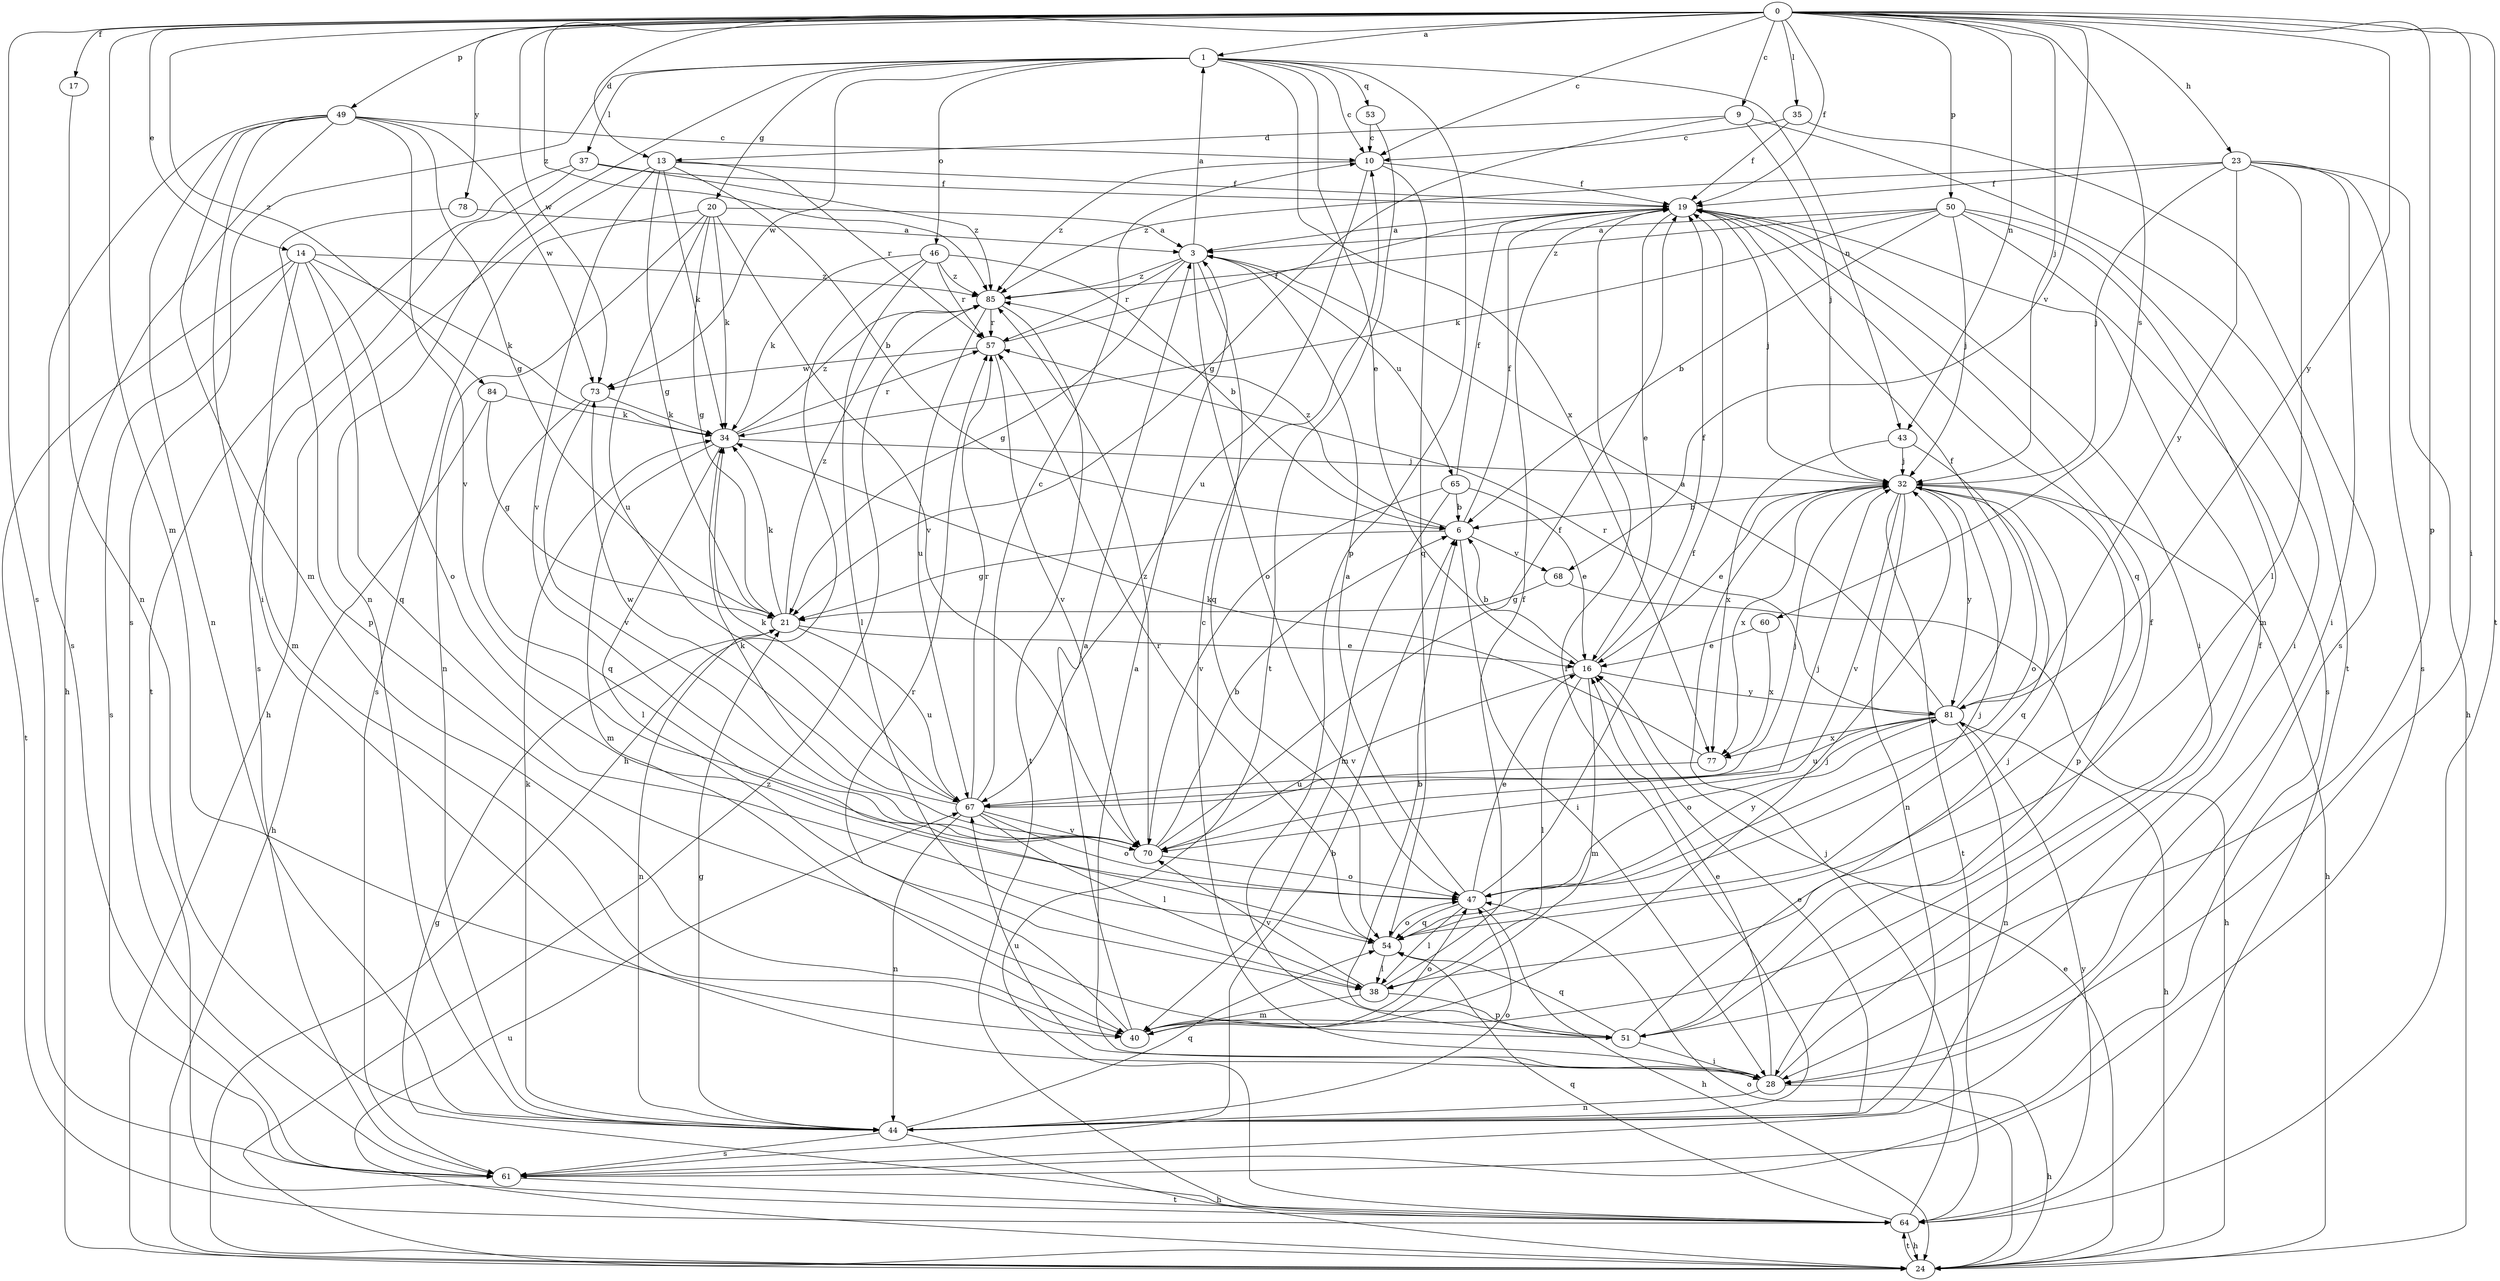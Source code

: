 strict digraph  {
0;
1;
3;
6;
9;
10;
13;
14;
16;
17;
19;
20;
21;
23;
24;
28;
32;
34;
35;
37;
38;
40;
43;
44;
46;
47;
49;
50;
51;
53;
54;
57;
60;
61;
64;
65;
67;
68;
70;
73;
77;
78;
81;
84;
85;
0 -> 1  [label=a];
0 -> 9  [label=c];
0 -> 10  [label=c];
0 -> 13  [label=d];
0 -> 14  [label=e];
0 -> 17  [label=f];
0 -> 19  [label=f];
0 -> 23  [label=h];
0 -> 28  [label=i];
0 -> 32  [label=j];
0 -> 35  [label=l];
0 -> 40  [label=m];
0 -> 43  [label=n];
0 -> 49  [label=p];
0 -> 50  [label=p];
0 -> 51  [label=p];
0 -> 60  [label=s];
0 -> 61  [label=s];
0 -> 64  [label=t];
0 -> 68  [label=v];
0 -> 73  [label=w];
0 -> 78  [label=y];
0 -> 81  [label=y];
0 -> 84  [label=z];
0 -> 85  [label=z];
1 -> 10  [label=c];
1 -> 16  [label=e];
1 -> 20  [label=g];
1 -> 37  [label=l];
1 -> 43  [label=n];
1 -> 44  [label=n];
1 -> 46  [label=o];
1 -> 51  [label=p];
1 -> 53  [label=q];
1 -> 61  [label=s];
1 -> 73  [label=w];
1 -> 77  [label=x];
3 -> 1  [label=a];
3 -> 21  [label=g];
3 -> 47  [label=o];
3 -> 54  [label=q];
3 -> 57  [label=r];
3 -> 65  [label=u];
3 -> 85  [label=z];
6 -> 19  [label=f];
6 -> 21  [label=g];
6 -> 28  [label=i];
6 -> 68  [label=v];
6 -> 85  [label=z];
9 -> 13  [label=d];
9 -> 21  [label=g];
9 -> 32  [label=j];
9 -> 64  [label=t];
10 -> 19  [label=f];
10 -> 54  [label=q];
10 -> 67  [label=u];
10 -> 85  [label=z];
13 -> 6  [label=b];
13 -> 19  [label=f];
13 -> 21  [label=g];
13 -> 24  [label=h];
13 -> 34  [label=k];
13 -> 57  [label=r];
13 -> 70  [label=v];
14 -> 34  [label=k];
14 -> 40  [label=m];
14 -> 47  [label=o];
14 -> 54  [label=q];
14 -> 61  [label=s];
14 -> 64  [label=t];
14 -> 85  [label=z];
16 -> 6  [label=b];
16 -> 19  [label=f];
16 -> 38  [label=l];
16 -> 40  [label=m];
16 -> 70  [label=v];
16 -> 81  [label=y];
17 -> 44  [label=n];
19 -> 3  [label=a];
19 -> 16  [label=e];
19 -> 28  [label=i];
19 -> 32  [label=j];
19 -> 54  [label=q];
20 -> 3  [label=a];
20 -> 21  [label=g];
20 -> 34  [label=k];
20 -> 44  [label=n];
20 -> 61  [label=s];
20 -> 67  [label=u];
20 -> 70  [label=v];
21 -> 16  [label=e];
21 -> 34  [label=k];
21 -> 44  [label=n];
21 -> 67  [label=u];
21 -> 85  [label=z];
23 -> 19  [label=f];
23 -> 24  [label=h];
23 -> 28  [label=i];
23 -> 32  [label=j];
23 -> 38  [label=l];
23 -> 61  [label=s];
23 -> 81  [label=y];
23 -> 85  [label=z];
24 -> 16  [label=e];
24 -> 47  [label=o];
24 -> 64  [label=t];
24 -> 67  [label=u];
24 -> 85  [label=z];
28 -> 3  [label=a];
28 -> 10  [label=c];
28 -> 16  [label=e];
28 -> 19  [label=f];
28 -> 24  [label=h];
28 -> 44  [label=n];
28 -> 67  [label=u];
32 -> 6  [label=b];
32 -> 16  [label=e];
32 -> 24  [label=h];
32 -> 44  [label=n];
32 -> 51  [label=p];
32 -> 54  [label=q];
32 -> 64  [label=t];
32 -> 70  [label=v];
32 -> 77  [label=x];
32 -> 81  [label=y];
34 -> 32  [label=j];
34 -> 38  [label=l];
34 -> 40  [label=m];
34 -> 57  [label=r];
34 -> 85  [label=z];
35 -> 10  [label=c];
35 -> 19  [label=f];
35 -> 61  [label=s];
37 -> 19  [label=f];
37 -> 61  [label=s];
37 -> 64  [label=t];
37 -> 85  [label=z];
38 -> 19  [label=f];
38 -> 40  [label=m];
38 -> 51  [label=p];
38 -> 70  [label=v];
40 -> 3  [label=a];
40 -> 32  [label=j];
40 -> 47  [label=o];
40 -> 57  [label=r];
43 -> 32  [label=j];
43 -> 47  [label=o];
43 -> 77  [label=x];
44 -> 16  [label=e];
44 -> 19  [label=f];
44 -> 21  [label=g];
44 -> 24  [label=h];
44 -> 34  [label=k];
44 -> 47  [label=o];
44 -> 54  [label=q];
44 -> 61  [label=s];
46 -> 6  [label=b];
46 -> 24  [label=h];
46 -> 34  [label=k];
46 -> 38  [label=l];
46 -> 57  [label=r];
46 -> 85  [label=z];
47 -> 3  [label=a];
47 -> 16  [label=e];
47 -> 19  [label=f];
47 -> 24  [label=h];
47 -> 38  [label=l];
47 -> 54  [label=q];
47 -> 81  [label=y];
49 -> 10  [label=c];
49 -> 21  [label=g];
49 -> 24  [label=h];
49 -> 28  [label=i];
49 -> 40  [label=m];
49 -> 44  [label=n];
49 -> 61  [label=s];
49 -> 70  [label=v];
49 -> 73  [label=w];
50 -> 3  [label=a];
50 -> 6  [label=b];
50 -> 28  [label=i];
50 -> 32  [label=j];
50 -> 34  [label=k];
50 -> 40  [label=m];
50 -> 61  [label=s];
50 -> 85  [label=z];
51 -> 6  [label=b];
51 -> 19  [label=f];
51 -> 28  [label=i];
51 -> 32  [label=j];
51 -> 54  [label=q];
53 -> 10  [label=c];
53 -> 64  [label=t];
54 -> 32  [label=j];
54 -> 38  [label=l];
54 -> 47  [label=o];
54 -> 57  [label=r];
57 -> 19  [label=f];
57 -> 70  [label=v];
57 -> 73  [label=w];
60 -> 16  [label=e];
60 -> 77  [label=x];
61 -> 6  [label=b];
61 -> 64  [label=t];
64 -> 21  [label=g];
64 -> 24  [label=h];
64 -> 32  [label=j];
64 -> 54  [label=q];
64 -> 81  [label=y];
65 -> 6  [label=b];
65 -> 16  [label=e];
65 -> 19  [label=f];
65 -> 40  [label=m];
65 -> 70  [label=v];
67 -> 10  [label=c];
67 -> 32  [label=j];
67 -> 34  [label=k];
67 -> 38  [label=l];
67 -> 44  [label=n];
67 -> 47  [label=o];
67 -> 57  [label=r];
67 -> 70  [label=v];
67 -> 73  [label=w];
68 -> 21  [label=g];
68 -> 24  [label=h];
70 -> 6  [label=b];
70 -> 19  [label=f];
70 -> 32  [label=j];
70 -> 34  [label=k];
70 -> 47  [label=o];
70 -> 85  [label=z];
73 -> 34  [label=k];
73 -> 54  [label=q];
73 -> 70  [label=v];
77 -> 34  [label=k];
77 -> 67  [label=u];
78 -> 3  [label=a];
78 -> 51  [label=p];
81 -> 3  [label=a];
81 -> 19  [label=f];
81 -> 24  [label=h];
81 -> 44  [label=n];
81 -> 47  [label=o];
81 -> 57  [label=r];
81 -> 67  [label=u];
81 -> 77  [label=x];
84 -> 21  [label=g];
84 -> 24  [label=h];
84 -> 34  [label=k];
85 -> 57  [label=r];
85 -> 64  [label=t];
85 -> 67  [label=u];
}
